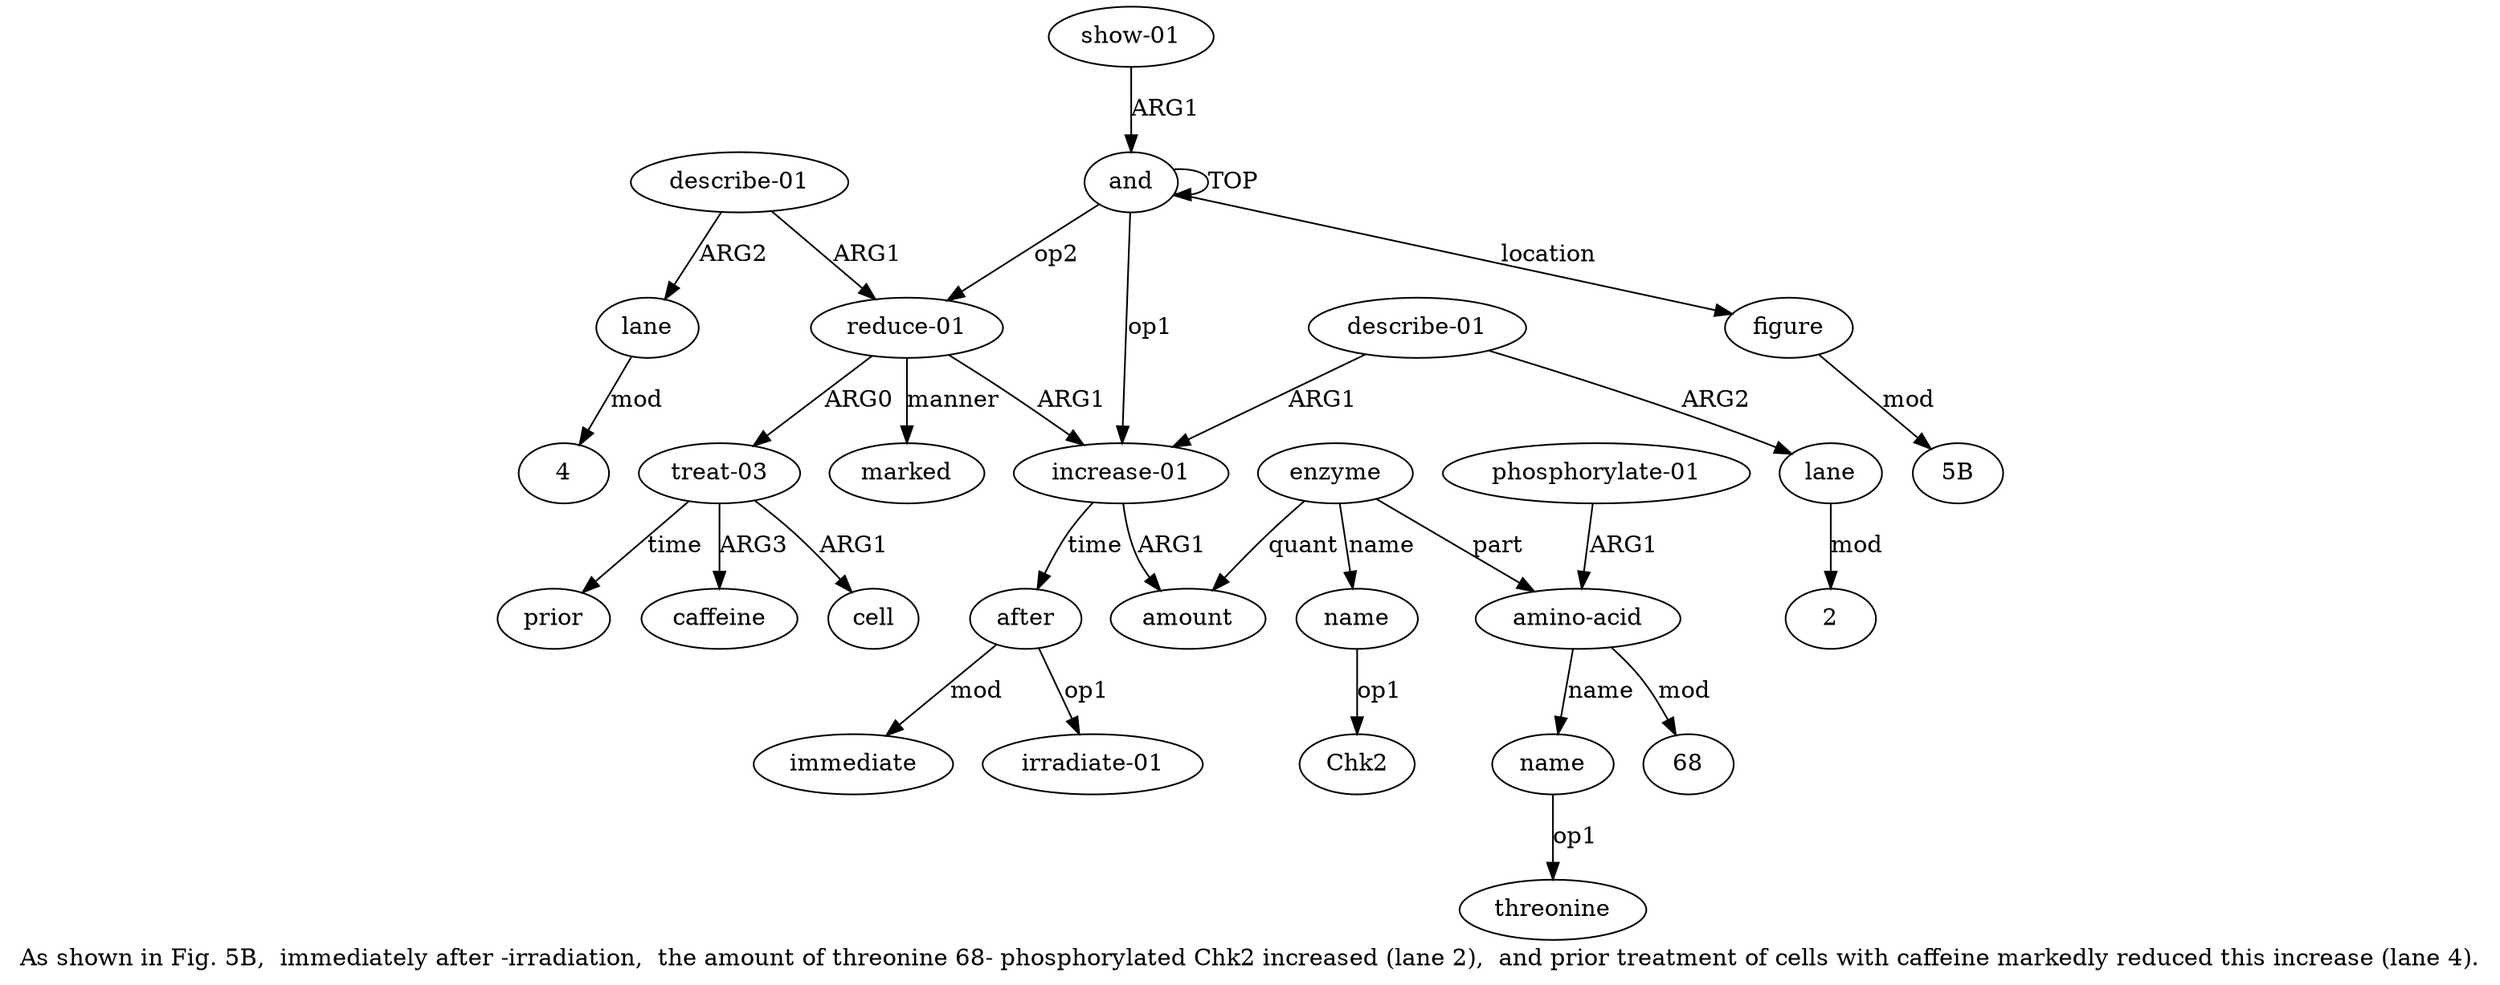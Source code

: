 digraph  {
	graph [label="As shown in Fig. 5B,  immediately after -irradiation,  the amount of threonine 68- phosphorylated Chk2 increased (lane 2),  and \
prior treatment of cells with caffeine markedly reduced this increase (lane 4)."];
	node [label="\N"];
	a20	 [color=black,
		gold_ind=20,
		gold_label=lane,
		label=lane,
		test_ind=20,
		test_label=lane];
	"a20 4"	 [color=black,
		gold_ind=-1,
		gold_label=4,
		label=4,
		test_ind=-1,
		test_label=4];
	a20 -> "a20 4" [key=0,
	color=black,
	gold_label=mod,
	label=mod,
	test_label=mod];
a21 [color=black,
	gold_ind=21,
	gold_label="show-01",
	label="show-01",
	test_ind=21,
	test_label="show-01"];
a0 [color=black,
	gold_ind=0,
	gold_label=and,
	label=and,
	test_ind=0,
	test_label=and];
a21 -> a0 [key=0,
color=black,
gold_label=ARG1,
label=ARG1,
test_label=ARG1];
a22 [color=black,
gold_ind=22,
gold_label=figure,
label=figure,
test_ind=22,
test_label=figure];
"a22 5B" [color=black,
gold_ind=-1,
gold_label="5B",
label="5B",
test_ind=-1,
test_label="5B"];
a22 -> "a22 5B" [key=0,
color=black,
gold_label=mod,
label=mod,
test_label=mod];
"a9 2" [color=black,
gold_ind=-1,
gold_label=2,
label=2,
test_ind=-1,
test_label=2];
a15 [color=black,
gold_ind=15,
gold_label=cell,
label=cell,
test_ind=15,
test_label=cell];
a14 [color=black,
gold_ind=14,
gold_label="treat-03",
label="treat-03",
test_ind=14,
test_label="treat-03"];
a14 -> a15 [key=0,
color=black,
gold_label=ARG1,
label=ARG1,
test_label=ARG1];
a17 [color=black,
gold_ind=17,
gold_label=prior,
label=prior,
test_ind=17,
test_label=prior];
a14 -> a17 [key=0,
color=black,
gold_label=time,
label=time,
test_label=time];
a16 [color=black,
gold_ind=16,
gold_label=caffeine,
label=caffeine,
test_ind=16,
test_label=caffeine];
a14 -> a16 [key=0,
color=black,
gold_label=ARG3,
label=ARG3,
test_label=ARG3];
a11 [color=black,
gold_ind=11,
gold_label="irradiate-01",
label="irradiate-01",
test_ind=11,
test_label="irradiate-01"];
a10 [color=black,
gold_ind=10,
gold_label=after,
label=after,
test_ind=10,
test_label=after];
a10 -> a11 [key=0,
color=black,
gold_label=op1,
label=op1,
test_label=op1];
a12 [color=black,
gold_ind=12,
gold_label=immediate,
label=immediate,
test_ind=12,
test_label=immediate];
a10 -> a12 [key=0,
color=black,
gold_label=mod,
label=mod,
test_label=mod];
a13 [color=black,
gold_ind=13,
gold_label="reduce-01",
label="reduce-01",
test_ind=13,
test_label="reduce-01"];
a13 -> a14 [key=0,
color=black,
gold_label=ARG0,
label=ARG0,
test_label=ARG0];
a18 [color=black,
gold_ind=18,
gold_label=marked,
label=marked,
test_ind=18,
test_label=marked];
a13 -> a18 [key=0,
color=black,
gold_label=manner,
label=manner,
test_label=manner];
a1 [color=black,
gold_ind=1,
gold_label="increase-01",
label="increase-01",
test_ind=1,
test_label="increase-01"];
a13 -> a1 [key=0,
color=black,
gold_label=ARG1,
label=ARG1,
test_label=ARG1];
a19 [color=black,
gold_ind=19,
gold_label="describe-01",
label="describe-01",
test_ind=19,
test_label="describe-01"];
a19 -> a20 [key=0,
color=black,
gold_label=ARG2,
label=ARG2,
test_label=ARG2];
a19 -> a13 [key=0,
color=black,
gold_label=ARG1,
label=ARG1,
test_label=ARG1];
"a5 68" [color=black,
gold_ind=-1,
gold_label=68,
label=68,
test_ind=-1,
test_label=68];
a1 -> a10 [key=0,
color=black,
gold_label=time,
label=time,
test_label=time];
a2 [color=black,
gold_ind=2,
gold_label=amount,
label=amount,
test_ind=2,
test_label=amount];
a1 -> a2 [key=0,
color=black,
gold_label=ARG1,
label=ARG1,
test_label=ARG1];
a0 -> a22 [key=0,
color=black,
gold_label=location,
label=location,
test_label=location];
a0 -> a13 [key=0,
color=black,
gold_label=op2,
label=op2,
test_label=op2];
a0 -> a1 [key=0,
color=black,
gold_label=op1,
label=op1,
test_label=op1];
a0 -> a0 [key=0,
color=black,
gold_label=TOP,
label=TOP,
test_label=TOP];
a3 [color=black,
gold_ind=3,
gold_label=enzyme,
label=enzyme,
test_ind=3,
test_label=enzyme];
a3 -> a2 [key=0,
color=black,
gold_label=quant,
label=quant,
test_label=quant];
a5 [color=black,
gold_ind=5,
gold_label="amino-acid",
label="amino-acid",
test_ind=5,
test_label="amino-acid"];
a3 -> a5 [key=0,
color=black,
gold_label=part,
label=part,
test_label=part];
a4 [color=black,
gold_ind=4,
gold_label=name,
label=name,
test_ind=4,
test_label=name];
a3 -> a4 [key=0,
color=black,
gold_label=name,
label=name,
test_label=name];
a5 -> "a5 68" [key=0,
color=black,
gold_label=mod,
label=mod,
test_label=mod];
a6 [color=black,
gold_ind=6,
gold_label=name,
label=name,
test_ind=6,
test_label=name];
a5 -> a6 [key=0,
color=black,
gold_label=name,
label=name,
test_label=name];
"a4 Chk2" [color=black,
gold_ind=-1,
gold_label=Chk2,
label=Chk2,
test_ind=-1,
test_label=Chk2];
a4 -> "a4 Chk2" [key=0,
color=black,
gold_label=op1,
label=op1,
test_label=op1];
a7 [color=black,
gold_ind=7,
gold_label="phosphorylate-01",
label="phosphorylate-01",
test_ind=7,
test_label="phosphorylate-01"];
a7 -> a5 [key=0,
color=black,
gold_label=ARG1,
label=ARG1,
test_label=ARG1];
"a6 threonine" [color=black,
gold_ind=-1,
gold_label=threonine,
label=threonine,
test_ind=-1,
test_label=threonine];
a6 -> "a6 threonine" [key=0,
color=black,
gold_label=op1,
label=op1,
test_label=op1];
a9 [color=black,
gold_ind=9,
gold_label=lane,
label=lane,
test_ind=9,
test_label=lane];
a9 -> "a9 2" [key=0,
color=black,
gold_label=mod,
label=mod,
test_label=mod];
a8 [color=black,
gold_ind=8,
gold_label="describe-01",
label="describe-01",
test_ind=8,
test_label="describe-01"];
a8 -> a1 [key=0,
color=black,
gold_label=ARG1,
label=ARG1,
test_label=ARG1];
a8 -> a9 [key=0,
color=black,
gold_label=ARG2,
label=ARG2,
test_label=ARG2];
}
